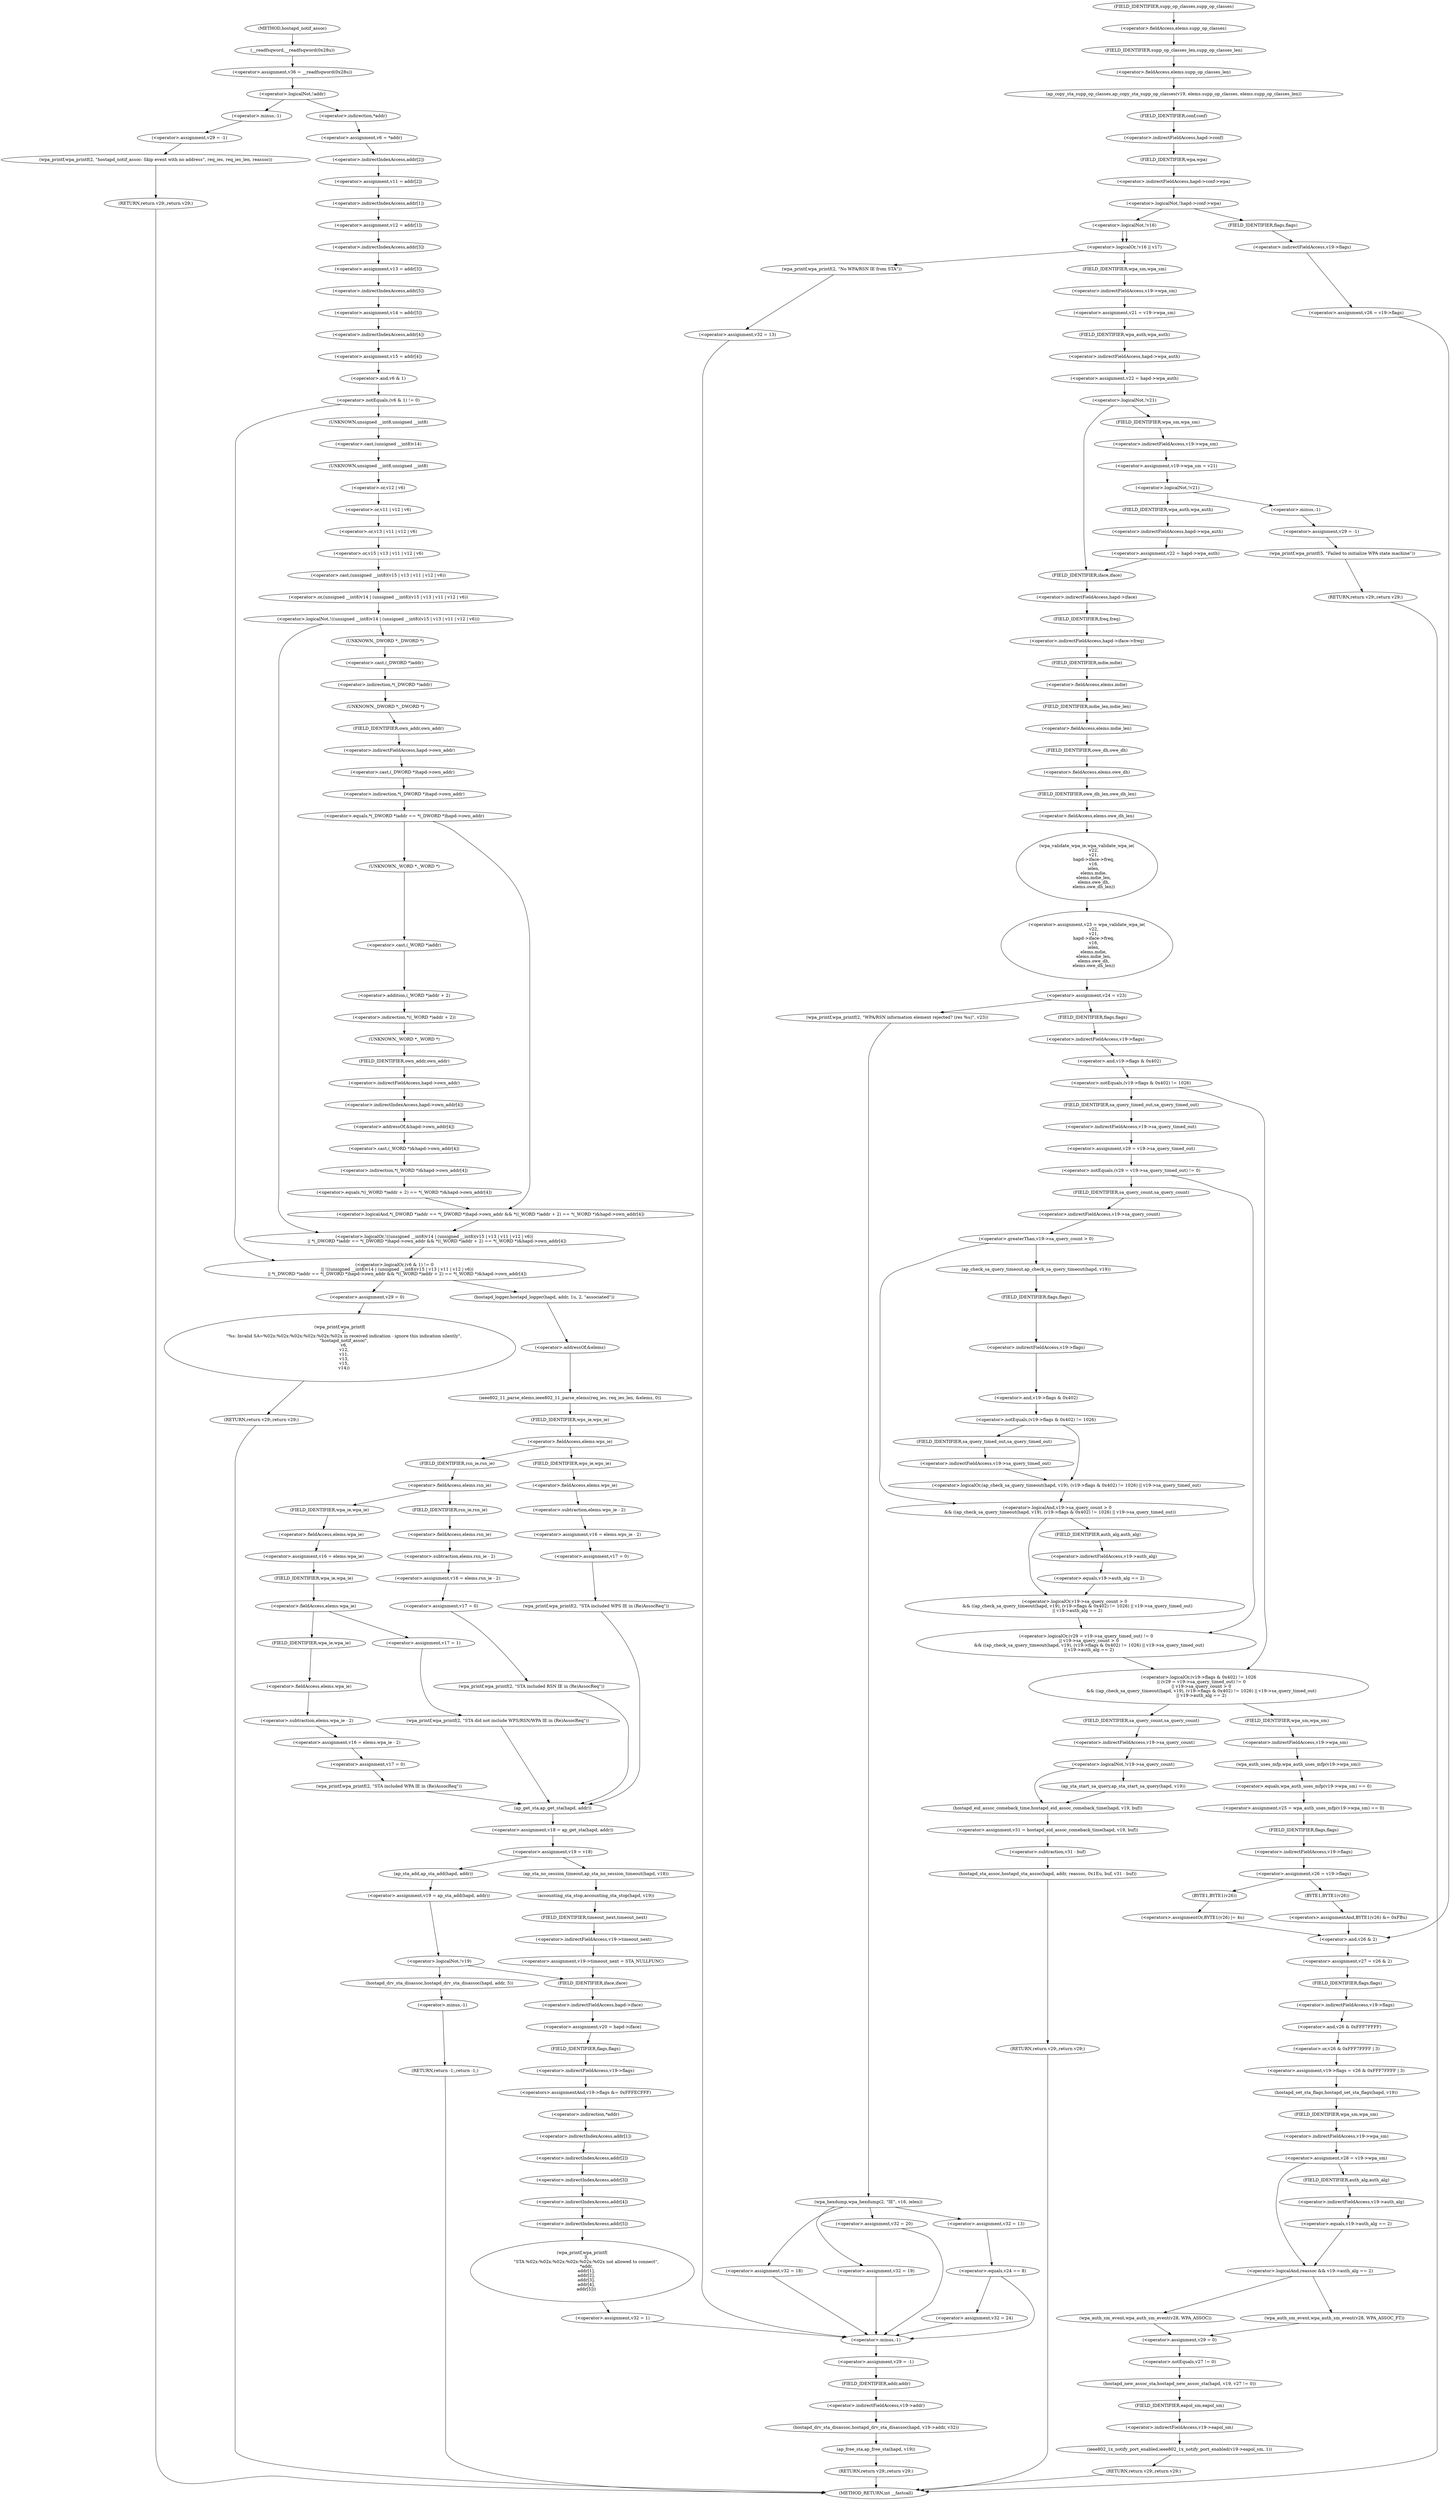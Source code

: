 digraph hostapd_notif_assoc {  
"1000160" [label = "(<operator>.assignment,v36 = __readfsqword(0x28u))" ]
"1000162" [label = "(__readfsqword,__readfsqword(0x28u))" ]
"1000165" [label = "(<operator>.logicalNot,!addr)" ]
"1000168" [label = "(<operator>.assignment,v29 = -1)" ]
"1000170" [label = "(<operator>.minus,-1)" ]
"1000172" [label = "(wpa_printf,wpa_printf(2, \"hostapd_notif_assoc: Skip event with no address\", req_ies, req_ies_len, reassoc))" ]
"1000178" [label = "(RETURN,return v29;,return v29;)" ]
"1000180" [label = "(<operator>.assignment,v6 = *addr)" ]
"1000182" [label = "(<operator>.indirection,*addr)" ]
"1000184" [label = "(<operator>.assignment,v11 = addr[2])" ]
"1000186" [label = "(<operator>.indirectIndexAccess,addr[2])" ]
"1000189" [label = "(<operator>.assignment,v12 = addr[1])" ]
"1000191" [label = "(<operator>.indirectIndexAccess,addr[1])" ]
"1000194" [label = "(<operator>.assignment,v13 = addr[3])" ]
"1000196" [label = "(<operator>.indirectIndexAccess,addr[3])" ]
"1000199" [label = "(<operator>.assignment,v14 = addr[5])" ]
"1000201" [label = "(<operator>.indirectIndexAccess,addr[5])" ]
"1000204" [label = "(<operator>.assignment,v15 = addr[4])" ]
"1000206" [label = "(<operator>.indirectIndexAccess,addr[4])" ]
"1000210" [label = "(<operator>.logicalOr,(v6 & 1) != 0\n    || !((unsigned __int8)v14 | (unsigned __int8)(v15 | v13 | v11 | v12 | v6))\n    || *(_DWORD *)addr == *(_DWORD *)hapd->own_addr && *((_WORD *)addr + 2) == *(_WORD *)&hapd->own_addr[4])" ]
"1000211" [label = "(<operator>.notEquals,(v6 & 1) != 0)" ]
"1000212" [label = "(<operator>.and,v6 & 1)" ]
"1000216" [label = "(<operator>.logicalOr,!((unsigned __int8)v14 | (unsigned __int8)(v15 | v13 | v11 | v12 | v6))\n    || *(_DWORD *)addr == *(_DWORD *)hapd->own_addr && *((_WORD *)addr + 2) == *(_WORD *)&hapd->own_addr[4])" ]
"1000217" [label = "(<operator>.logicalNot,!((unsigned __int8)v14 | (unsigned __int8)(v15 | v13 | v11 | v12 | v6)))" ]
"1000218" [label = "(<operator>.or,(unsigned __int8)v14 | (unsigned __int8)(v15 | v13 | v11 | v12 | v6))" ]
"1000219" [label = "(<operator>.cast,(unsigned __int8)v14)" ]
"1000220" [label = "(UNKNOWN,unsigned __int8,unsigned __int8)" ]
"1000222" [label = "(<operator>.cast,(unsigned __int8)(v15 | v13 | v11 | v12 | v6))" ]
"1000223" [label = "(UNKNOWN,unsigned __int8,unsigned __int8)" ]
"1000224" [label = "(<operator>.or,v15 | v13 | v11 | v12 | v6)" ]
"1000226" [label = "(<operator>.or,v13 | v11 | v12 | v6)" ]
"1000228" [label = "(<operator>.or,v11 | v12 | v6)" ]
"1000230" [label = "(<operator>.or,v12 | v6)" ]
"1000233" [label = "(<operator>.logicalAnd,*(_DWORD *)addr == *(_DWORD *)hapd->own_addr && *((_WORD *)addr + 2) == *(_WORD *)&hapd->own_addr[4])" ]
"1000234" [label = "(<operator>.equals,*(_DWORD *)addr == *(_DWORD *)hapd->own_addr)" ]
"1000235" [label = "(<operator>.indirection,*(_DWORD *)addr)" ]
"1000236" [label = "(<operator>.cast,(_DWORD *)addr)" ]
"1000237" [label = "(UNKNOWN,_DWORD *,_DWORD *)" ]
"1000239" [label = "(<operator>.indirection,*(_DWORD *)hapd->own_addr)" ]
"1000240" [label = "(<operator>.cast,(_DWORD *)hapd->own_addr)" ]
"1000241" [label = "(UNKNOWN,_DWORD *,_DWORD *)" ]
"1000242" [label = "(<operator>.indirectFieldAccess,hapd->own_addr)" ]
"1000244" [label = "(FIELD_IDENTIFIER,own_addr,own_addr)" ]
"1000245" [label = "(<operator>.equals,*((_WORD *)addr + 2) == *(_WORD *)&hapd->own_addr[4])" ]
"1000246" [label = "(<operator>.indirection,*((_WORD *)addr + 2))" ]
"1000247" [label = "(<operator>.addition,(_WORD *)addr + 2)" ]
"1000248" [label = "(<operator>.cast,(_WORD *)addr)" ]
"1000249" [label = "(UNKNOWN,_WORD *,_WORD *)" ]
"1000252" [label = "(<operator>.indirection,*(_WORD *)&hapd->own_addr[4])" ]
"1000253" [label = "(<operator>.cast,(_WORD *)&hapd->own_addr[4])" ]
"1000254" [label = "(UNKNOWN,_WORD *,_WORD *)" ]
"1000255" [label = "(<operator>.addressOf,&hapd->own_addr[4])" ]
"1000256" [label = "(<operator>.indirectIndexAccess,hapd->own_addr[4])" ]
"1000257" [label = "(<operator>.indirectFieldAccess,hapd->own_addr)" ]
"1000259" [label = "(FIELD_IDENTIFIER,own_addr,own_addr)" ]
"1000262" [label = "(<operator>.assignment,v29 = 0)" ]
"1000265" [label = "(wpa_printf,wpa_printf(\n      2,\n      \"%s: Invalid SA=%02x:%02x:%02x:%02x:%02x:%02x in received indication - ignore this indication silently\",\n      \"hostapd_notif_assoc\",\n      v6,\n      v12,\n      v11,\n      v13,\n      v15,\n      v14))" ]
"1000275" [label = "(RETURN,return v29;,return v29;)" ]
"1000277" [label = "(hostapd_logger,hostapd_logger(hapd, addr, 1u, 2, \"associated\"))" ]
"1000283" [label = "(ieee802_11_parse_elems,ieee802_11_parse_elems(req_ies, req_ies_len, &elems, 0))" ]
"1000286" [label = "(<operator>.addressOf,&elems)" ]
"1000290" [label = "(<operator>.fieldAccess,elems.wps_ie)" ]
"1000292" [label = "(FIELD_IDENTIFIER,wps_ie,wps_ie)" ]
"1000294" [label = "(<operator>.assignment,v16 = elems.wps_ie - 2)" ]
"1000296" [label = "(<operator>.subtraction,elems.wps_ie - 2)" ]
"1000297" [label = "(<operator>.fieldAccess,elems.wps_ie)" ]
"1000299" [label = "(FIELD_IDENTIFIER,wps_ie,wps_ie)" ]
"1000301" [label = "(<operator>.assignment,v17 = 0)" ]
"1000305" [label = "(wpa_printf,wpa_printf(2, \"STA included WPS IE in (Re)AssocReq\"))" ]
"1000310" [label = "(<operator>.fieldAccess,elems.rsn_ie)" ]
"1000312" [label = "(FIELD_IDENTIFIER,rsn_ie,rsn_ie)" ]
"1000314" [label = "(<operator>.assignment,v16 = elems.rsn_ie - 2)" ]
"1000316" [label = "(<operator>.subtraction,elems.rsn_ie - 2)" ]
"1000317" [label = "(<operator>.fieldAccess,elems.rsn_ie)" ]
"1000319" [label = "(FIELD_IDENTIFIER,rsn_ie,rsn_ie)" ]
"1000321" [label = "(<operator>.assignment,v17 = 0)" ]
"1000325" [label = "(wpa_printf,wpa_printf(2, \"STA included RSN IE in (Re)AssocReq\"))" ]
"1000330" [label = "(<operator>.assignment,v16 = elems.wpa_ie)" ]
"1000332" [label = "(<operator>.fieldAccess,elems.wpa_ie)" ]
"1000334" [label = "(FIELD_IDENTIFIER,wpa_ie,wpa_ie)" ]
"1000336" [label = "(<operator>.fieldAccess,elems.wpa_ie)" ]
"1000338" [label = "(FIELD_IDENTIFIER,wpa_ie,wpa_ie)" ]
"1000340" [label = "(<operator>.assignment,v16 = elems.wpa_ie - 2)" ]
"1000342" [label = "(<operator>.subtraction,elems.wpa_ie - 2)" ]
"1000343" [label = "(<operator>.fieldAccess,elems.wpa_ie)" ]
"1000345" [label = "(FIELD_IDENTIFIER,wpa_ie,wpa_ie)" ]
"1000347" [label = "(<operator>.assignment,v17 = 0)" ]
"1000351" [label = "(wpa_printf,wpa_printf(2, \"STA included WPA IE in (Re)AssocReq\"))" ]
"1000356" [label = "(<operator>.assignment,v17 = 1)" ]
"1000359" [label = "(wpa_printf,wpa_printf(2, \"STA did not include WPS/RSN/WPA IE in (Re)AssocReq\"))" ]
"1000363" [label = "(<operator>.assignment,v18 = ap_get_sta(hapd, addr))" ]
"1000365" [label = "(ap_get_sta,ap_get_sta(hapd, addr))" ]
"1000368" [label = "(<operator>.assignment,v19 = v18)" ]
"1000374" [label = "(ap_sta_no_session_timeout,ap_sta_no_session_timeout(hapd, v18))" ]
"1000377" [label = "(accounting_sta_stop,accounting_sta_stop(hapd, v19))" ]
"1000380" [label = "(<operator>.assignment,v19->timeout_next = STA_NULLFUNC)" ]
"1000381" [label = "(<operator>.indirectFieldAccess,v19->timeout_next)" ]
"1000383" [label = "(FIELD_IDENTIFIER,timeout_next,timeout_next)" ]
"1000387" [label = "(<operator>.assignment,v19 = ap_sta_add(hapd, addr))" ]
"1000389" [label = "(ap_sta_add,ap_sta_add(hapd, addr))" ]
"1000393" [label = "(<operator>.logicalNot,!v19)" ]
"1000396" [label = "(hostapd_drv_sta_disassoc,hostapd_drv_sta_disassoc(hapd, addr, 5))" ]
"1000400" [label = "(RETURN,return -1;,return -1;)" ]
"1000401" [label = "(<operator>.minus,-1)" ]
"1000403" [label = "(<operator>.assignment,v20 = hapd->iface)" ]
"1000405" [label = "(<operator>.indirectFieldAccess,hapd->iface)" ]
"1000407" [label = "(FIELD_IDENTIFIER,iface,iface)" ]
"1000408" [label = "(<operators>.assignmentAnd,v19->flags &= 0xFFFECFFF)" ]
"1000409" [label = "(<operator>.indirectFieldAccess,v19->flags)" ]
"1000411" [label = "(FIELD_IDENTIFIER,flags,flags)" ]
"1000414" [label = "(wpa_printf,wpa_printf(\n      3,\n      \"STA %02x:%02x:%02x:%02x:%02x:%02x not allowed to connect\",\n      *addr,\n      addr[1],\n      addr[2],\n      addr[3],\n      addr[4],\n      addr[5]))" ]
"1000417" [label = "(<operator>.indirection,*addr)" ]
"1000419" [label = "(<operator>.indirectIndexAccess,addr[1])" ]
"1000422" [label = "(<operator>.indirectIndexAccess,addr[2])" ]
"1000425" [label = "(<operator>.indirectIndexAccess,addr[3])" ]
"1000428" [label = "(<operator>.indirectIndexAccess,addr[4])" ]
"1000431" [label = "(<operator>.indirectIndexAccess,addr[5])" ]
"1000434" [label = "(<operator>.assignment,v32 = 1)" ]
"1000438" [label = "(<operator>.assignment,v29 = -1)" ]
"1000440" [label = "(<operator>.minus,-1)" ]
"1000442" [label = "(hostapd_drv_sta_disassoc,hostapd_drv_sta_disassoc(hapd, v19->addr, v32))" ]
"1000444" [label = "(<operator>.indirectFieldAccess,v19->addr)" ]
"1000446" [label = "(FIELD_IDENTIFIER,addr,addr)" ]
"1000448" [label = "(ap_free_sta,ap_free_sta(hapd, v19))" ]
"1000451" [label = "(RETURN,return v29;,return v29;)" ]
"1000453" [label = "(ap_copy_sta_supp_op_classes,ap_copy_sta_supp_op_classes(v19, elems.supp_op_classes, elems.supp_op_classes_len))" ]
"1000455" [label = "(<operator>.fieldAccess,elems.supp_op_classes)" ]
"1000457" [label = "(FIELD_IDENTIFIER,supp_op_classes,supp_op_classes)" ]
"1000458" [label = "(<operator>.fieldAccess,elems.supp_op_classes_len)" ]
"1000460" [label = "(FIELD_IDENTIFIER,supp_op_classes_len,supp_op_classes_len)" ]
"1000462" [label = "(<operator>.logicalNot,!hapd->conf->wpa)" ]
"1000463" [label = "(<operator>.indirectFieldAccess,hapd->conf->wpa)" ]
"1000464" [label = "(<operator>.indirectFieldAccess,hapd->conf)" ]
"1000466" [label = "(FIELD_IDENTIFIER,conf,conf)" ]
"1000467" [label = "(FIELD_IDENTIFIER,wpa,wpa)" ]
"1000469" [label = "(<operator>.assignment,v26 = v19->flags)" ]
"1000471" [label = "(<operator>.indirectFieldAccess,v19->flags)" ]
"1000473" [label = "(FIELD_IDENTIFIER,flags,flags)" ]
"1000475" [label = "(<operator>.assignment,v27 = v26 & 2)" ]
"1000477" [label = "(<operator>.and,v26 & 2)" ]
"1000480" [label = "(<operator>.assignment,v19->flags = v26 & 0xFFF7FFFF | 3)" ]
"1000481" [label = "(<operator>.indirectFieldAccess,v19->flags)" ]
"1000483" [label = "(FIELD_IDENTIFIER,flags,flags)" ]
"1000484" [label = "(<operator>.or,v26 & 0xFFF7FFFF | 3)" ]
"1000485" [label = "(<operator>.and,v26 & 0xFFF7FFFF)" ]
"1000489" [label = "(hostapd_set_sta_flags,hostapd_set_sta_flags(hapd, v19))" ]
"1000492" [label = "(<operator>.assignment,v28 = v19->wpa_sm)" ]
"1000494" [label = "(<operator>.indirectFieldAccess,v19->wpa_sm)" ]
"1000496" [label = "(FIELD_IDENTIFIER,wpa_sm,wpa_sm)" ]
"1000498" [label = "(<operator>.logicalAnd,reassoc && v19->auth_alg == 2)" ]
"1000500" [label = "(<operator>.equals,v19->auth_alg == 2)" ]
"1000501" [label = "(<operator>.indirectFieldAccess,v19->auth_alg)" ]
"1000503" [label = "(FIELD_IDENTIFIER,auth_alg,auth_alg)" ]
"1000505" [label = "(wpa_auth_sm_event,wpa_auth_sm_event(v28, WPA_ASSOC_FT))" ]
"1000509" [label = "(wpa_auth_sm_event,wpa_auth_sm_event(v28, WPA_ASSOC))" ]
"1000512" [label = "(<operator>.assignment,v29 = 0)" ]
"1000515" [label = "(hostapd_new_assoc_sta,hostapd_new_assoc_sta(hapd, v19, v27 != 0))" ]
"1000518" [label = "(<operator>.notEquals,v27 != 0)" ]
"1000521" [label = "(ieee802_1x_notify_port_enabled,ieee802_1x_notify_port_enabled(v19->eapol_sm, 1))" ]
"1000522" [label = "(<operator>.indirectFieldAccess,v19->eapol_sm)" ]
"1000524" [label = "(FIELD_IDENTIFIER,eapol_sm,eapol_sm)" ]
"1000526" [label = "(RETURN,return v29;,return v29;)" ]
"1000529" [label = "(<operator>.logicalOr,!v16 || v17)" ]
"1000530" [label = "(<operator>.logicalNot,!v16)" ]
"1000534" [label = "(wpa_printf,wpa_printf(2, \"No WPA/RSN IE from STA\"))" ]
"1000537" [label = "(<operator>.assignment,v32 = 13)" ]
"1000541" [label = "(<operator>.assignment,v21 = v19->wpa_sm)" ]
"1000543" [label = "(<operator>.indirectFieldAccess,v19->wpa_sm)" ]
"1000545" [label = "(FIELD_IDENTIFIER,wpa_sm,wpa_sm)" ]
"1000546" [label = "(<operator>.assignment,v22 = hapd->wpa_auth)" ]
"1000548" [label = "(<operator>.indirectFieldAccess,hapd->wpa_auth)" ]
"1000550" [label = "(FIELD_IDENTIFIER,wpa_auth,wpa_auth)" ]
"1000552" [label = "(<operator>.logicalNot,!v21)" ]
"1000555" [label = "(<operator>.assignment,v19->wpa_sm = v21)" ]
"1000556" [label = "(<operator>.indirectFieldAccess,v19->wpa_sm)" ]
"1000558" [label = "(FIELD_IDENTIFIER,wpa_sm,wpa_sm)" ]
"1000561" [label = "(<operator>.logicalNot,!v21)" ]
"1000564" [label = "(<operator>.assignment,v29 = -1)" ]
"1000566" [label = "(<operator>.minus,-1)" ]
"1000568" [label = "(wpa_printf,wpa_printf(5, \"Failed to initialize WPA state machine\"))" ]
"1000571" [label = "(RETURN,return v29;,return v29;)" ]
"1000573" [label = "(<operator>.assignment,v22 = hapd->wpa_auth)" ]
"1000575" [label = "(<operator>.indirectFieldAccess,hapd->wpa_auth)" ]
"1000577" [label = "(FIELD_IDENTIFIER,wpa_auth,wpa_auth)" ]
"1000578" [label = "(<operator>.assignment,v23 = wpa_validate_wpa_ie(\n          v22,\n          v21,\n          hapd->iface->freq,\n          v16,\n          ielen,\n          elems.mdie,\n          elems.mdie_len,\n          elems.owe_dh,\n          elems.owe_dh_len))" ]
"1000580" [label = "(wpa_validate_wpa_ie,wpa_validate_wpa_ie(\n          v22,\n          v21,\n          hapd->iface->freq,\n          v16,\n          ielen,\n          elems.mdie,\n          elems.mdie_len,\n          elems.owe_dh,\n          elems.owe_dh_len))" ]
"1000583" [label = "(<operator>.indirectFieldAccess,hapd->iface->freq)" ]
"1000584" [label = "(<operator>.indirectFieldAccess,hapd->iface)" ]
"1000586" [label = "(FIELD_IDENTIFIER,iface,iface)" ]
"1000587" [label = "(FIELD_IDENTIFIER,freq,freq)" ]
"1000590" [label = "(<operator>.fieldAccess,elems.mdie)" ]
"1000592" [label = "(FIELD_IDENTIFIER,mdie,mdie)" ]
"1000593" [label = "(<operator>.fieldAccess,elems.mdie_len)" ]
"1000595" [label = "(FIELD_IDENTIFIER,mdie_len,mdie_len)" ]
"1000596" [label = "(<operator>.fieldAccess,elems.owe_dh)" ]
"1000598" [label = "(FIELD_IDENTIFIER,owe_dh,owe_dh)" ]
"1000599" [label = "(<operator>.fieldAccess,elems.owe_dh_len)" ]
"1000601" [label = "(FIELD_IDENTIFIER,owe_dh_len,owe_dh_len)" ]
"1000602" [label = "(<operator>.assignment,v24 = v23)" ]
"1000608" [label = "(wpa_printf,wpa_printf(2, \"WPA/RSN information element rejected? (res %u)\", v23))" ]
"1000612" [label = "(wpa_hexdump,wpa_hexdump(2, \"IE\", v16, ielen))" ]
"1000621" [label = "(<operator>.assignment,v32 = 18)" ]
"1000626" [label = "(<operator>.assignment,v32 = 19)" ]
"1000631" [label = "(<operator>.assignment,v32 = 20)" ]
"1000636" [label = "(<operator>.assignment,v32 = 13)" ]
"1000640" [label = "(<operator>.equals,v24 == 8)" ]
"1000643" [label = "(<operator>.assignment,v32 = 24)" ]
"1000649" [label = "(<operator>.logicalOr,(v19->flags & 0x402) != 1026\n    || (v29 = v19->sa_query_timed_out) != 0\n    || v19->sa_query_count > 0\n    && ((ap_check_sa_query_timeout(hapd, v19), (v19->flags & 0x402) != 1026) || v19->sa_query_timed_out)\n    || v19->auth_alg == 2)" ]
"1000650" [label = "(<operator>.notEquals,(v19->flags & 0x402) != 1026)" ]
"1000651" [label = "(<operator>.and,v19->flags & 0x402)" ]
"1000652" [label = "(<operator>.indirectFieldAccess,v19->flags)" ]
"1000654" [label = "(FIELD_IDENTIFIER,flags,flags)" ]
"1000657" [label = "(<operator>.logicalOr,(v29 = v19->sa_query_timed_out) != 0\n    || v19->sa_query_count > 0\n    && ((ap_check_sa_query_timeout(hapd, v19), (v19->flags & 0x402) != 1026) || v19->sa_query_timed_out)\n    || v19->auth_alg == 2)" ]
"1000658" [label = "(<operator>.notEquals,(v29 = v19->sa_query_timed_out) != 0)" ]
"1000659" [label = "(<operator>.assignment,v29 = v19->sa_query_timed_out)" ]
"1000661" [label = "(<operator>.indirectFieldAccess,v19->sa_query_timed_out)" ]
"1000663" [label = "(FIELD_IDENTIFIER,sa_query_timed_out,sa_query_timed_out)" ]
"1000665" [label = "(<operator>.logicalOr,v19->sa_query_count > 0\n    && ((ap_check_sa_query_timeout(hapd, v19), (v19->flags & 0x402) != 1026) || v19->sa_query_timed_out)\n    || v19->auth_alg == 2)" ]
"1000666" [label = "(<operator>.logicalAnd,v19->sa_query_count > 0\n    && ((ap_check_sa_query_timeout(hapd, v19), (v19->flags & 0x402) != 1026) || v19->sa_query_timed_out))" ]
"1000667" [label = "(<operator>.greaterThan,v19->sa_query_count > 0)" ]
"1000668" [label = "(<operator>.indirectFieldAccess,v19->sa_query_count)" ]
"1000670" [label = "(FIELD_IDENTIFIER,sa_query_count,sa_query_count)" ]
"1000672" [label = "(<operator>.logicalOr,(ap_check_sa_query_timeout(hapd, v19), (v19->flags & 0x402) != 1026) || v19->sa_query_timed_out)" ]
"1000674" [label = "(ap_check_sa_query_timeout,ap_check_sa_query_timeout(hapd, v19))" ]
"1000677" [label = "(<operator>.notEquals,(v19->flags & 0x402) != 1026)" ]
"1000678" [label = "(<operator>.and,v19->flags & 0x402)" ]
"1000679" [label = "(<operator>.indirectFieldAccess,v19->flags)" ]
"1000681" [label = "(FIELD_IDENTIFIER,flags,flags)" ]
"1000684" [label = "(<operator>.indirectFieldAccess,v19->sa_query_timed_out)" ]
"1000686" [label = "(FIELD_IDENTIFIER,sa_query_timed_out,sa_query_timed_out)" ]
"1000687" [label = "(<operator>.equals,v19->auth_alg == 2)" ]
"1000688" [label = "(<operator>.indirectFieldAccess,v19->auth_alg)" ]
"1000690" [label = "(FIELD_IDENTIFIER,auth_alg,auth_alg)" ]
"1000693" [label = "(<operator>.assignment,v25 = wpa_auth_uses_mfp(v19->wpa_sm) == 0)" ]
"1000695" [label = "(<operator>.equals,wpa_auth_uses_mfp(v19->wpa_sm) == 0)" ]
"1000696" [label = "(wpa_auth_uses_mfp,wpa_auth_uses_mfp(v19->wpa_sm))" ]
"1000697" [label = "(<operator>.indirectFieldAccess,v19->wpa_sm)" ]
"1000699" [label = "(FIELD_IDENTIFIER,wpa_sm,wpa_sm)" ]
"1000701" [label = "(<operator>.assignment,v26 = v19->flags)" ]
"1000703" [label = "(<operator>.indirectFieldAccess,v19->flags)" ]
"1000705" [label = "(FIELD_IDENTIFIER,flags,flags)" ]
"1000708" [label = "(<operators>.assignmentAnd,BYTE1(v26) &= 0xFBu)" ]
"1000709" [label = "(BYTE1,BYTE1(v26))" ]
"1000713" [label = "(<operators>.assignmentOr,BYTE1(v26) |= 4u)" ]
"1000714" [label = "(BYTE1,BYTE1(v26))" ]
"1000719" [label = "(<operator>.logicalNot,!v19->sa_query_count)" ]
"1000720" [label = "(<operator>.indirectFieldAccess,v19->sa_query_count)" ]
"1000722" [label = "(FIELD_IDENTIFIER,sa_query_count,sa_query_count)" ]
"1000723" [label = "(ap_sta_start_sa_query,ap_sta_start_sa_query(hapd, v19))" ]
"1000726" [label = "(<operator>.assignment,v31 = hostapd_eid_assoc_comeback_time(hapd, v19, buf))" ]
"1000728" [label = "(hostapd_eid_assoc_comeback_time,hostapd_eid_assoc_comeback_time(hapd, v19, buf))" ]
"1000732" [label = "(hostapd_sta_assoc,hostapd_sta_assoc(hapd, addr, reassoc, 0x1Eu, buf, v31 - buf))" ]
"1000738" [label = "(<operator>.subtraction,v31 - buf)" ]
"1000741" [label = "(RETURN,return v29;,return v29;)" ]
"1000127" [label = "(METHOD,hostapd_notif_assoc)" ]
"1000743" [label = "(METHOD_RETURN,int __fastcall)" ]
  "1000160" -> "1000165" 
  "1000162" -> "1000160" 
  "1000165" -> "1000170" 
  "1000165" -> "1000182" 
  "1000168" -> "1000172" 
  "1000170" -> "1000168" 
  "1000172" -> "1000178" 
  "1000178" -> "1000743" 
  "1000180" -> "1000186" 
  "1000182" -> "1000180" 
  "1000184" -> "1000191" 
  "1000186" -> "1000184" 
  "1000189" -> "1000196" 
  "1000191" -> "1000189" 
  "1000194" -> "1000201" 
  "1000196" -> "1000194" 
  "1000199" -> "1000206" 
  "1000201" -> "1000199" 
  "1000204" -> "1000212" 
  "1000206" -> "1000204" 
  "1000210" -> "1000262" 
  "1000210" -> "1000277" 
  "1000211" -> "1000220" 
  "1000211" -> "1000210" 
  "1000212" -> "1000211" 
  "1000216" -> "1000210" 
  "1000217" -> "1000237" 
  "1000217" -> "1000216" 
  "1000218" -> "1000217" 
  "1000219" -> "1000223" 
  "1000220" -> "1000219" 
  "1000222" -> "1000218" 
  "1000223" -> "1000230" 
  "1000224" -> "1000222" 
  "1000226" -> "1000224" 
  "1000228" -> "1000226" 
  "1000230" -> "1000228" 
  "1000233" -> "1000216" 
  "1000234" -> "1000249" 
  "1000234" -> "1000233" 
  "1000235" -> "1000241" 
  "1000236" -> "1000235" 
  "1000237" -> "1000236" 
  "1000239" -> "1000234" 
  "1000240" -> "1000239" 
  "1000241" -> "1000244" 
  "1000242" -> "1000240" 
  "1000244" -> "1000242" 
  "1000245" -> "1000233" 
  "1000246" -> "1000254" 
  "1000247" -> "1000246" 
  "1000248" -> "1000247" 
  "1000249" -> "1000248" 
  "1000252" -> "1000245" 
  "1000253" -> "1000252" 
  "1000254" -> "1000259" 
  "1000255" -> "1000253" 
  "1000256" -> "1000255" 
  "1000257" -> "1000256" 
  "1000259" -> "1000257" 
  "1000262" -> "1000265" 
  "1000265" -> "1000275" 
  "1000275" -> "1000743" 
  "1000277" -> "1000286" 
  "1000283" -> "1000292" 
  "1000286" -> "1000283" 
  "1000290" -> "1000299" 
  "1000290" -> "1000312" 
  "1000292" -> "1000290" 
  "1000294" -> "1000301" 
  "1000296" -> "1000294" 
  "1000297" -> "1000296" 
  "1000299" -> "1000297" 
  "1000301" -> "1000305" 
  "1000305" -> "1000365" 
  "1000310" -> "1000319" 
  "1000310" -> "1000334" 
  "1000312" -> "1000310" 
  "1000314" -> "1000321" 
  "1000316" -> "1000314" 
  "1000317" -> "1000316" 
  "1000319" -> "1000317" 
  "1000321" -> "1000325" 
  "1000325" -> "1000365" 
  "1000330" -> "1000338" 
  "1000332" -> "1000330" 
  "1000334" -> "1000332" 
  "1000336" -> "1000345" 
  "1000336" -> "1000356" 
  "1000338" -> "1000336" 
  "1000340" -> "1000347" 
  "1000342" -> "1000340" 
  "1000343" -> "1000342" 
  "1000345" -> "1000343" 
  "1000347" -> "1000351" 
  "1000351" -> "1000365" 
  "1000356" -> "1000359" 
  "1000359" -> "1000365" 
  "1000363" -> "1000368" 
  "1000365" -> "1000363" 
  "1000368" -> "1000374" 
  "1000368" -> "1000389" 
  "1000374" -> "1000377" 
  "1000377" -> "1000383" 
  "1000380" -> "1000407" 
  "1000381" -> "1000380" 
  "1000383" -> "1000381" 
  "1000387" -> "1000393" 
  "1000389" -> "1000387" 
  "1000393" -> "1000396" 
  "1000393" -> "1000407" 
  "1000396" -> "1000401" 
  "1000400" -> "1000743" 
  "1000401" -> "1000400" 
  "1000403" -> "1000411" 
  "1000405" -> "1000403" 
  "1000407" -> "1000405" 
  "1000408" -> "1000417" 
  "1000409" -> "1000408" 
  "1000411" -> "1000409" 
  "1000414" -> "1000434" 
  "1000417" -> "1000419" 
  "1000419" -> "1000422" 
  "1000422" -> "1000425" 
  "1000425" -> "1000428" 
  "1000428" -> "1000431" 
  "1000431" -> "1000414" 
  "1000434" -> "1000440" 
  "1000438" -> "1000446" 
  "1000440" -> "1000438" 
  "1000442" -> "1000448" 
  "1000444" -> "1000442" 
  "1000446" -> "1000444" 
  "1000448" -> "1000451" 
  "1000451" -> "1000743" 
  "1000453" -> "1000466" 
  "1000455" -> "1000460" 
  "1000457" -> "1000455" 
  "1000458" -> "1000453" 
  "1000460" -> "1000458" 
  "1000462" -> "1000473" 
  "1000462" -> "1000530" 
  "1000463" -> "1000462" 
  "1000464" -> "1000467" 
  "1000466" -> "1000464" 
  "1000467" -> "1000463" 
  "1000469" -> "1000477" 
  "1000471" -> "1000469" 
  "1000473" -> "1000471" 
  "1000475" -> "1000483" 
  "1000477" -> "1000475" 
  "1000480" -> "1000489" 
  "1000481" -> "1000485" 
  "1000483" -> "1000481" 
  "1000484" -> "1000480" 
  "1000485" -> "1000484" 
  "1000489" -> "1000496" 
  "1000492" -> "1000498" 
  "1000492" -> "1000503" 
  "1000494" -> "1000492" 
  "1000496" -> "1000494" 
  "1000498" -> "1000505" 
  "1000498" -> "1000509" 
  "1000500" -> "1000498" 
  "1000501" -> "1000500" 
  "1000503" -> "1000501" 
  "1000505" -> "1000512" 
  "1000509" -> "1000512" 
  "1000512" -> "1000518" 
  "1000515" -> "1000524" 
  "1000518" -> "1000515" 
  "1000521" -> "1000526" 
  "1000522" -> "1000521" 
  "1000524" -> "1000522" 
  "1000526" -> "1000743" 
  "1000529" -> "1000534" 
  "1000529" -> "1000545" 
  "1000530" -> "1000529" 
  "1000530" -> "1000529" 
  "1000534" -> "1000537" 
  "1000537" -> "1000440" 
  "1000541" -> "1000550" 
  "1000543" -> "1000541" 
  "1000545" -> "1000543" 
  "1000546" -> "1000552" 
  "1000548" -> "1000546" 
  "1000550" -> "1000548" 
  "1000552" -> "1000558" 
  "1000552" -> "1000586" 
  "1000555" -> "1000561" 
  "1000556" -> "1000555" 
  "1000558" -> "1000556" 
  "1000561" -> "1000566" 
  "1000561" -> "1000577" 
  "1000564" -> "1000568" 
  "1000566" -> "1000564" 
  "1000568" -> "1000571" 
  "1000571" -> "1000743" 
  "1000573" -> "1000586" 
  "1000575" -> "1000573" 
  "1000577" -> "1000575" 
  "1000578" -> "1000602" 
  "1000580" -> "1000578" 
  "1000583" -> "1000592" 
  "1000584" -> "1000587" 
  "1000586" -> "1000584" 
  "1000587" -> "1000583" 
  "1000590" -> "1000595" 
  "1000592" -> "1000590" 
  "1000593" -> "1000598" 
  "1000595" -> "1000593" 
  "1000596" -> "1000601" 
  "1000598" -> "1000596" 
  "1000599" -> "1000580" 
  "1000601" -> "1000599" 
  "1000602" -> "1000608" 
  "1000602" -> "1000654" 
  "1000608" -> "1000612" 
  "1000612" -> "1000621" 
  "1000612" -> "1000626" 
  "1000612" -> "1000631" 
  "1000612" -> "1000636" 
  "1000621" -> "1000440" 
  "1000626" -> "1000440" 
  "1000631" -> "1000440" 
  "1000636" -> "1000640" 
  "1000640" -> "1000643" 
  "1000640" -> "1000440" 
  "1000643" -> "1000440" 
  "1000649" -> "1000699" 
  "1000649" -> "1000722" 
  "1000650" -> "1000649" 
  "1000650" -> "1000663" 
  "1000651" -> "1000650" 
  "1000652" -> "1000651" 
  "1000654" -> "1000652" 
  "1000657" -> "1000649" 
  "1000658" -> "1000657" 
  "1000658" -> "1000670" 
  "1000659" -> "1000658" 
  "1000661" -> "1000659" 
  "1000663" -> "1000661" 
  "1000665" -> "1000657" 
  "1000666" -> "1000665" 
  "1000666" -> "1000690" 
  "1000667" -> "1000666" 
  "1000667" -> "1000674" 
  "1000668" -> "1000667" 
  "1000670" -> "1000668" 
  "1000672" -> "1000666" 
  "1000674" -> "1000681" 
  "1000677" -> "1000672" 
  "1000677" -> "1000686" 
  "1000678" -> "1000677" 
  "1000679" -> "1000678" 
  "1000681" -> "1000679" 
  "1000684" -> "1000672" 
  "1000686" -> "1000684" 
  "1000687" -> "1000665" 
  "1000688" -> "1000687" 
  "1000690" -> "1000688" 
  "1000693" -> "1000705" 
  "1000695" -> "1000693" 
  "1000696" -> "1000695" 
  "1000697" -> "1000696" 
  "1000699" -> "1000697" 
  "1000701" -> "1000709" 
  "1000701" -> "1000714" 
  "1000703" -> "1000701" 
  "1000705" -> "1000703" 
  "1000708" -> "1000477" 
  "1000709" -> "1000708" 
  "1000713" -> "1000477" 
  "1000714" -> "1000713" 
  "1000719" -> "1000723" 
  "1000719" -> "1000728" 
  "1000720" -> "1000719" 
  "1000722" -> "1000720" 
  "1000723" -> "1000728" 
  "1000726" -> "1000738" 
  "1000728" -> "1000726" 
  "1000732" -> "1000741" 
  "1000738" -> "1000732" 
  "1000741" -> "1000743" 
  "1000127" -> "1000162" 
}
